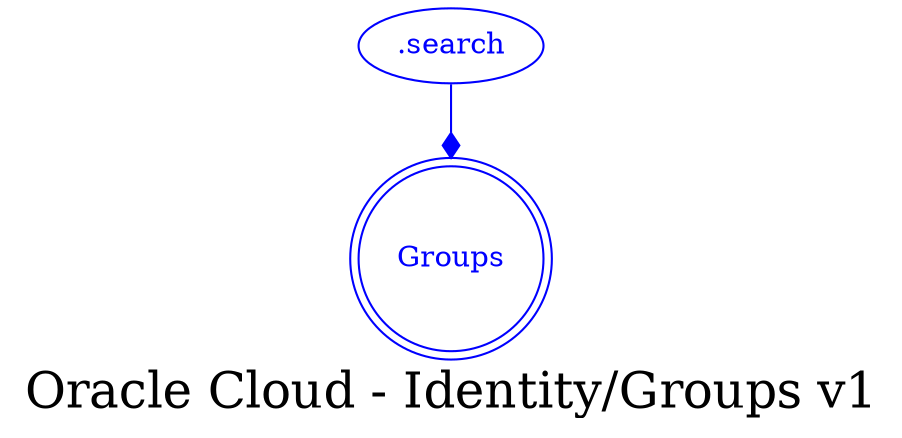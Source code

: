digraph LexiconGraph {
graph[label="Oracle Cloud - Identity/Groups v1", fontsize=24]
splines=true
"Groups" [color=blue, fontcolor=blue, shape=doublecircle]
".search" -> "Groups" [color=blue, fontcolor=blue, arrowhead=diamond, arrowtail=none]
".search" [color=blue, fontcolor=blue, shape=ellipse]
}
